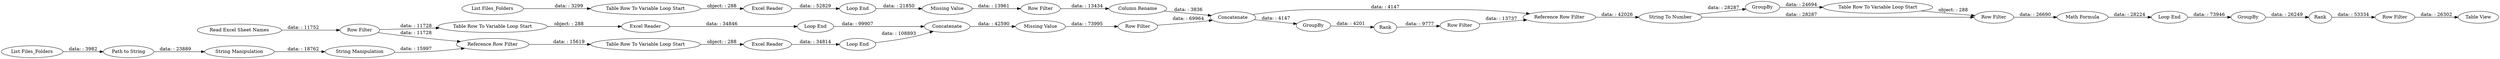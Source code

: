 digraph {
	"-8552975061885262189_11" [label="Loop End"]
	"-8552975061885262189_58" [label=Rank]
	"-8552975061885262189_56" [label=Concatenate]
	"-8552975061885262189_60" [label="String To Number"]
	"-8552975061885262189_66" [label="Loop End"]
	"-8552975061885262189_61" [label="Reference Row Filter"]
	"-8552975061885262189_69" [label="Row Filter"]
	"-8552975061885262189_62" [label=GroupBy]
	"-8552975061885262189_53" [label="Excel Reader"]
	"-8552975061885262189_51" [label="Loop End"]
	"-8552975061885262189_5" [label="Read Excel Sheet Names"]
	"-8552975061885262189_20" [label="Path to String"]
	"-8552975061885262189_52" [label="Table Row To Variable Loop Start"]
	"-8552975061885262189_31" [label=Concatenate]
	"4773951576891859384_24" [label="String Manipulation"]
	"-8552975061885262189_6" [label="Row Filter"]
	"-8552975061885262189_59" [label="Row Filter"]
	"-8552975061885262189_63" [label="Table Row To Variable Loop Start"]
	"-8552975061885262189_10" [label="Excel Reader"]
	"6166643303597917761_34" [label="Row Filter"]
	"-8552975061885262189_68" [label=GroupBy]
	"-8552975061885262189_4" [label="List Files_Folders"]
	"-8552975061885262189_7" [label="Table Row To Variable Loop Start"]
	"-8552975061885262189_18" [label="Excel Reader"]
	"-3530635094260269785_32" [label="Missing Value"]
	"-8552975061885262189_65" [label="Math Formula"]
	"-8552975061885262189_26" [label="Loop End"]
	"-8552975061885262189_28" [label="Reference Row Filter"]
	"-8552975061885262189_57" [label=GroupBy]
	"-8552975061885262189_64" [label="Row Filter"]
	"-8552975061885262189_67" [label=Rank]
	"-8552975061885262189_17" [label="Table Row To Variable Loop Start"]
	"-8552975061885262189_55" [label="Column Rename"]
	"6166643303597917761_32" [label="Missing Value"]
	"-8552975061885262189_70" [label="Table View"]
	"-3530635094260269785_34" [label="Row Filter"]
	"4773951576891859384_25" [label="String Manipulation"]
	"-8552975061885262189_19" [label="List Files_Folders"]
	"-8552975061885262189_61" -> "-8552975061885262189_60" [label="data: : 42026"]
	"-8552975061885262189_51" -> "-3530635094260269785_32" [label="data: : 21850"]
	"-8552975061885262189_68" -> "-8552975061885262189_67" [label="data: : 26249"]
	"-8552975061885262189_53" -> "-8552975061885262189_51" [label="data: : 52829"]
	"-8552975061885262189_56" -> "-8552975061885262189_57" [label="data: : 4147"]
	"-8552975061885262189_66" -> "-8552975061885262189_68" [label="data: : 73946"]
	"-8552975061885262189_63" -> "-8552975061885262189_64" [label="object: : 288"]
	"-8552975061885262189_6" -> "-8552975061885262189_7" [label="data: : 11728"]
	"-3530635094260269785_32" -> "-3530635094260269785_34" [label="data: : 13961"]
	"4773951576891859384_24" -> "4773951576891859384_25" [label="data: : 18762"]
	"-8552975061885262189_56" -> "-8552975061885262189_61" [label="data: : 4147"]
	"-8552975061885262189_60" -> "-8552975061885262189_64" [label="data: : 28287"]
	"4773951576891859384_25" -> "-8552975061885262189_28" [label="data: : 15997"]
	"-8552975061885262189_67" -> "-8552975061885262189_69" [label="data: : 53334"]
	"-8552975061885262189_55" -> "-8552975061885262189_56" [label="data: : 3836"]
	"-8552975061885262189_17" -> "-8552975061885262189_18" [label="object: : 288"]
	"-8552975061885262189_26" -> "-8552975061885262189_31" [label="data: : 108893"]
	"-8552975061885262189_57" -> "-8552975061885262189_58" [label="data: : 4201"]
	"-8552975061885262189_18" -> "-8552975061885262189_26" [label="data: : 34814"]
	"-8552975061885262189_7" -> "-8552975061885262189_10" [label="object: : 288"]
	"-8552975061885262189_20" -> "4773951576891859384_24" [label="data: : 23889"]
	"-8552975061885262189_58" -> "-8552975061885262189_59" [label="data: : 9777"]
	"-8552975061885262189_65" -> "-8552975061885262189_66" [label="data: : 28224"]
	"-8552975061885262189_31" -> "6166643303597917761_32" [label="data: : 42590"]
	"-8552975061885262189_52" -> "-8552975061885262189_53" [label="object: : 288"]
	"-8552975061885262189_19" -> "-8552975061885262189_20" [label="data: : 3982"]
	"-3530635094260269785_34" -> "-8552975061885262189_55" [label="data: : 13434"]
	"-8552975061885262189_60" -> "-8552975061885262189_62" [label="data: : 28287"]
	"-8552975061885262189_69" -> "-8552975061885262189_70" [label="data: : 26302"]
	"-8552975061885262189_6" -> "-8552975061885262189_28" [label="data: : 11728"]
	"-8552975061885262189_28" -> "-8552975061885262189_17" [label="data: : 15619"]
	"-8552975061885262189_11" -> "-8552975061885262189_31" [label="data: : 99907"]
	"6166643303597917761_32" -> "6166643303597917761_34" [label="data: : 73995"]
	"6166643303597917761_34" -> "-8552975061885262189_56" [label="data: : 69964"]
	"-8552975061885262189_4" -> "-8552975061885262189_52" [label="data: : 3299"]
	"-8552975061885262189_5" -> "-8552975061885262189_6" [label="data: : 11752"]
	"-8552975061885262189_10" -> "-8552975061885262189_11" [label="data: : 34846"]
	"-8552975061885262189_64" -> "-8552975061885262189_65" [label="data: : 26690"]
	"-8552975061885262189_59" -> "-8552975061885262189_61" [label="data: : 13737"]
	"-8552975061885262189_62" -> "-8552975061885262189_63" [label="data: : 24694"]
	rankdir=LR
}

